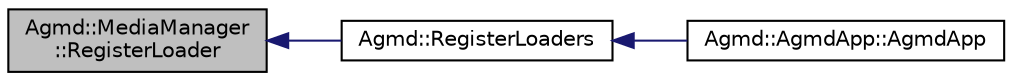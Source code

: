 digraph "Agmd::MediaManager::RegisterLoader"
{
  edge [fontname="Helvetica",fontsize="10",labelfontname="Helvetica",labelfontsize="10"];
  node [fontname="Helvetica",fontsize="10",shape=record];
  rankdir="LR";
  Node1 [label="Agmd::MediaManager\l::RegisterLoader",height=0.2,width=0.4,color="black", fillcolor="grey75", style="filled" fontcolor="black"];
  Node1 -> Node2 [dir="back",color="midnightblue",fontsize="10",style="solid",fontname="Helvetica"];
  Node2 [label="Agmd::RegisterLoaders",height=0.2,width=0.4,color="black", fillcolor="white", style="filled",URL="$namespace_agmd.html#a45406e797fe9b6f1d217fe166b1d6328"];
  Node2 -> Node3 [dir="back",color="midnightblue",fontsize="10",style="solid",fontname="Helvetica"];
  Node3 [label="Agmd::AgmdApp::AgmdApp",height=0.2,width=0.4,color="black", fillcolor="white", style="filled",URL="$class_agmd_1_1_agmd_app.html#adc566113fb7227e4802a448004423a98"];
}
